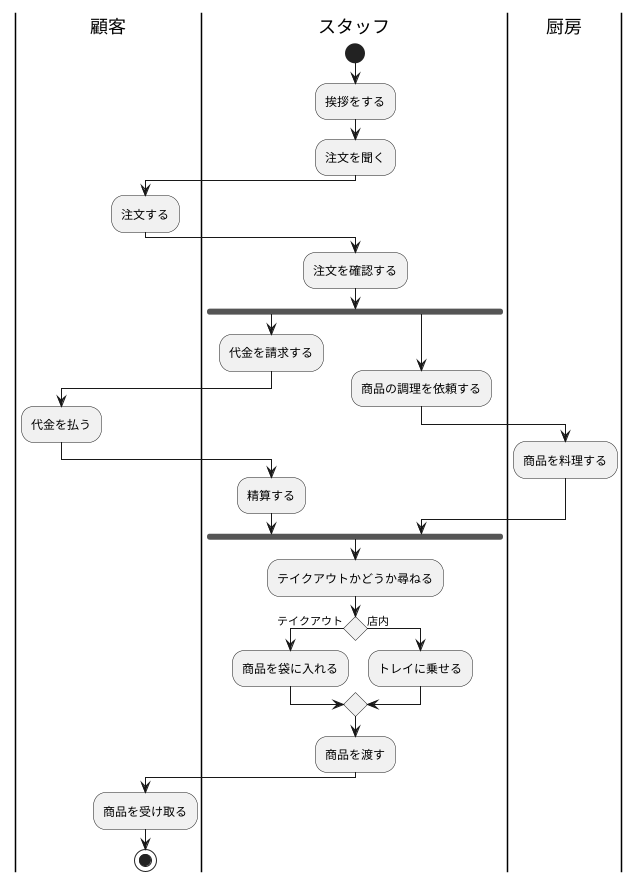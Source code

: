 @startuml 演習７－４－２
|顧客|
|顧客|
|スタッフ|
|スタッフ|
|厨房|
|厨房|

|スタッフ|
start
:挨拶をする;
:注文を聞く;
|顧客|
:注文する;
|スタッフ|
:注文を確認する;
fork
:代金を請求する;
|顧客|
:代金を払う;
|スタッフ|
:精算する;
fork again
:商品の調理を依頼する;
|厨房|
:商品を料理する;
|スタッフ|
end fork
:テイクアウトかどうか尋ねる;
if () is (テイクアウト) then
:商品を袋に入れる;
else (店内)
:トレイに乗せる;
endif
:商品を渡す;
|顧客|
:商品を受け取る;
stop
@enduml
